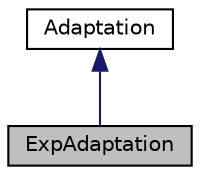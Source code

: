 digraph "ExpAdaptation"
{
  edge [fontname="Helvetica",fontsize="10",labelfontname="Helvetica",labelfontsize="10"];
  node [fontname="Helvetica",fontsize="10",shape=record];
  Node0 [label="ExpAdaptation",height=0.2,width=0.4,color="black", fillcolor="grey75", style="filled", fontcolor="black"];
  Node1 -> Node0 [dir="back",color="midnightblue",fontsize="10",style="solid",fontname="Helvetica"];
  Node1 [label="Adaptation",height=0.2,width=0.4,color="black", fillcolor="white", style="filled",URL="$classAdaptation.html",tooltip="Implements an abstract base class for adaptation variable. "];
}
